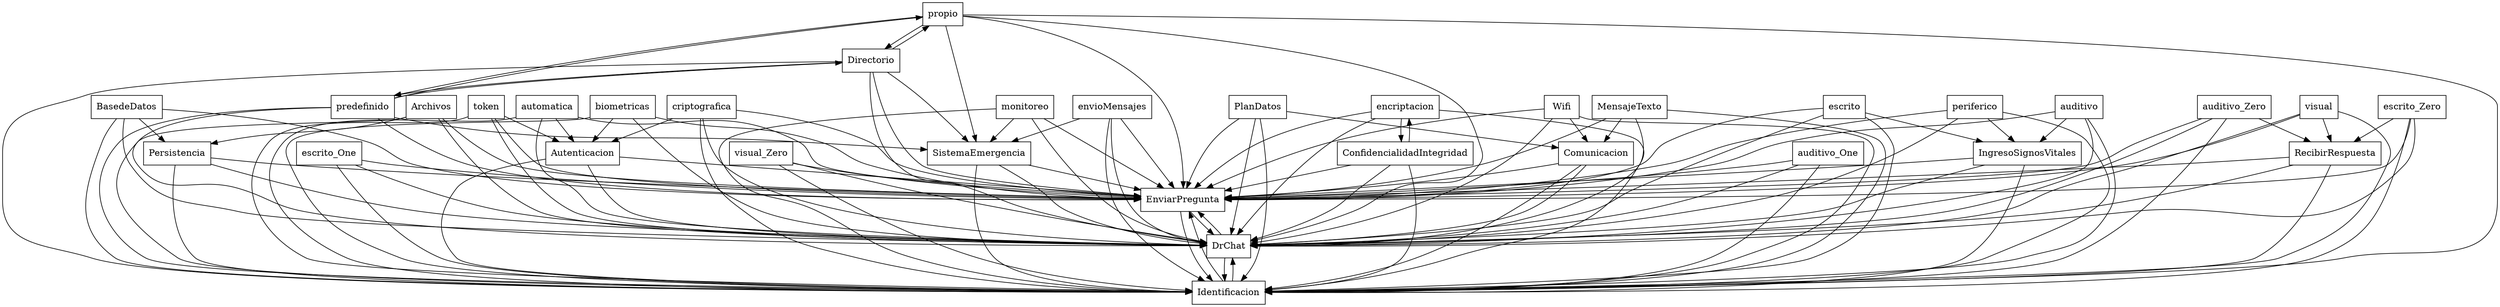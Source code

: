 digraph{
graph [rankdir=TB];
node [shape=box];
edge [arrowhead=normal];
0[label="Persistencia",]
1[label="automatica",]
2[label="SistemaEmergencia",]
3[label="biometricas",]
4[label="periferico",]
5[label="escrito_One",]
6[label="EnviarPregunta",]
7[label="criptografica",]
8[label="propio",]
9[label="encriptacion",]
10[label="DrChat",]
11[label="RecibirRespuesta",]
12[label="visual_Zero",]
13[label="token",]
14[label="envioMensajes",]
15[label="Archivos",]
16[label="MensajeTexto",]
17[label="auditivo_Zero",]
18[label="Directorio",]
19[label="PlanDatos",]
20[label="BasedeDatos",]
21[label="predefinido",]
22[label="monitoreo",]
23[label="auditivo",]
24[label="ConfidencialidadIntegridad",]
25[label="escrito",]
26[label="visual",]
27[label="auditivo_One",]
28[label="Autenticacion",]
29[label="Identificacion",]
30[label="IngresoSignosVitales",]
31[label="escrito_Zero",]
32[label="Comunicacion",]
33[label="Wifi",]
0->6[label="",]
0->10[label="",]
0->29[label="",]
1->6[label="",]
1->10[label="",]
1->28[label="",]
1->29[label="",]
2->6[label="",]
2->10[label="",]
2->29[label="",]
3->6[label="",]
3->10[label="",]
3->28[label="",]
3->29[label="",]
4->6[label="",]
4->10[label="",]
4->29[label="",]
4->30[label="",]
5->6[label="",]
5->10[label="",]
5->29[label="",]
6->10[label="",]
6->29[label="",]
7->6[label="",]
7->10[label="",]
7->28[label="",]
7->29[label="",]
8->2[label="",]
8->6[label="",]
8->10[label="",]
8->18[label="",]
8->21[label="",]
8->29[label="",]
9->6[label="",]
9->10[label="",]
9->24[label="",]
9->29[label="",]
10->6[label="",]
10->29[label="",]
11->6[label="",]
11->10[label="",]
11->29[label="",]
12->6[label="",]
12->10[label="",]
12->29[label="",]
13->6[label="",]
13->10[label="",]
13->28[label="",]
13->29[label="",]
14->2[label="",]
14->6[label="",]
14->10[label="",]
14->29[label="",]
15->0[label="",]
15->6[label="",]
15->10[label="",]
15->29[label="",]
16->6[label="",]
16->10[label="",]
16->29[label="",]
16->32[label="",]
17->6[label="",]
17->10[label="",]
17->11[label="",]
17->29[label="",]
18->2[label="",]
18->6[label="",]
18->8[label="",]
18->10[label="",]
18->21[label="",]
18->29[label="",]
19->6[label="",]
19->10[label="",]
19->29[label="",]
19->32[label="",]
20->0[label="",]
20->6[label="",]
20->10[label="",]
20->29[label="",]
21->2[label="",]
21->6[label="",]
21->8[label="",]
21->10[label="",]
21->18[label="",]
21->29[label="",]
22->2[label="",]
22->6[label="",]
22->10[label="",]
22->29[label="",]
23->6[label="",]
23->10[label="",]
23->29[label="",]
23->30[label="",]
24->6[label="",]
24->9[label="",]
24->10[label="",]
24->29[label="",]
25->6[label="",]
25->10[label="",]
25->29[label="",]
25->30[label="",]
26->6[label="",]
26->10[label="",]
26->11[label="",]
26->29[label="",]
27->6[label="",]
27->10[label="",]
27->29[label="",]
28->6[label="",]
28->10[label="",]
28->29[label="",]
29->6[label="",]
29->10[label="",]
30->6[label="",]
30->10[label="",]
30->29[label="",]
31->6[label="",]
31->10[label="",]
31->11[label="",]
31->29[label="",]
32->6[label="",]
32->10[label="",]
32->29[label="",]
33->6[label="",]
33->10[label="",]
33->29[label="",]
33->32[label="",]
}
